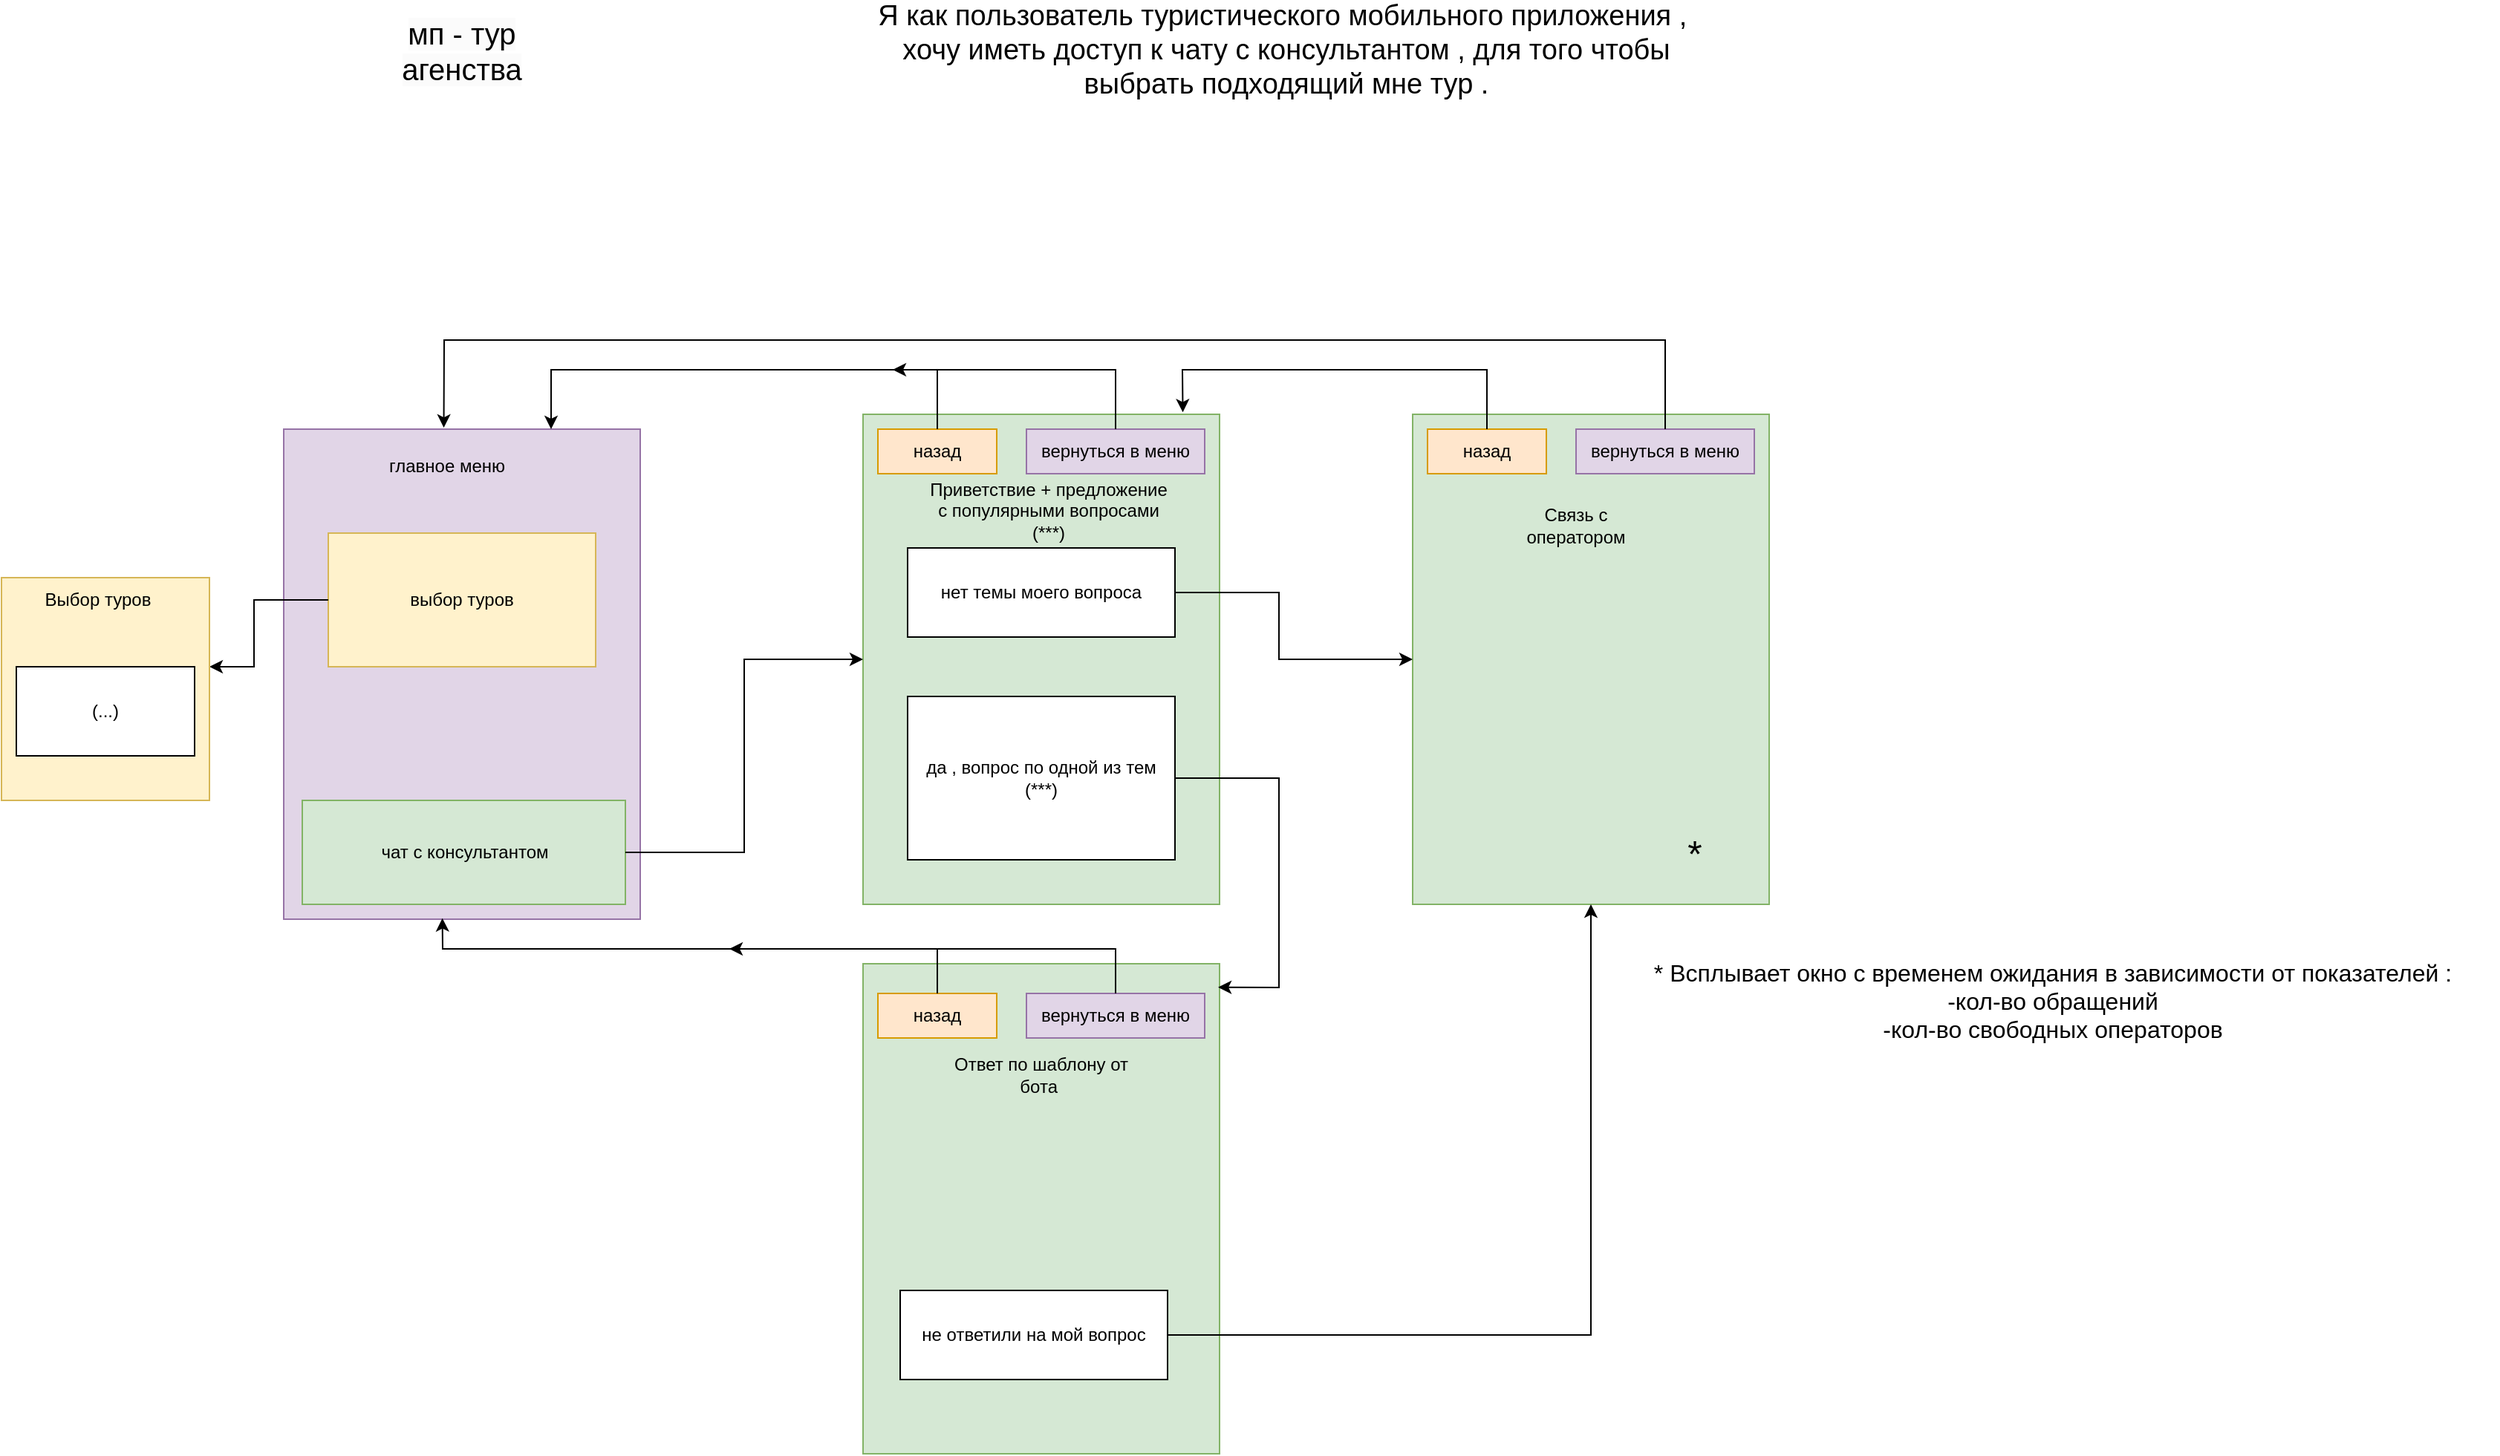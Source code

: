 <mxfile version="24.7.14">
  <diagram name="Страница — 1" id="Ma91BWil_ssSF-kNVNje">
    <mxGraphModel dx="2465" dy="913" grid="1" gridSize="10" guides="1" tooltips="1" connect="1" arrows="1" fold="1" page="1" pageScale="1" pageWidth="827" pageHeight="1169" math="0" shadow="0">
      <root>
        <mxCell id="0" />
        <mxCell id="1" parent="0" />
        <mxCell id="qpSAZJQmiiE4QWzmZC8Z-1" value="" style="rounded=0;whiteSpace=wrap;html=1;fillColor=#e1d5e7;strokeColor=#9673a6;" vertex="1" parent="1">
          <mxGeometry x="50" y="560" width="240" height="330" as="geometry" />
        </mxCell>
        <mxCell id="qpSAZJQmiiE4QWzmZC8Z-2" value="Я как пользователь туристического мобильного приложения ,&amp;nbsp;&#xa;хочу иметь доступ к чату с консультантом , для того чтобы выбрать подходящий мне тур ." style="text;html=1;align=center;verticalAlign=middle;whiteSpace=wrap;rounded=0;fontSize=19;" vertex="1" parent="1">
          <mxGeometry x="430" y="290" width="590" height="30" as="geometry" />
        </mxCell>
        <mxCell id="qpSAZJQmiiE4QWzmZC8Z-3" value="&lt;span style=&quot;color: rgb(0, 0, 0); font-family: Helvetica; font-size: 20px; font-style: normal; font-variant-ligatures: normal; font-variant-caps: normal; font-weight: 400; letter-spacing: normal; orphans: 2; text-align: center; text-indent: 0px; text-transform: none; widows: 2; word-spacing: 0px; -webkit-text-stroke-width: 0px; white-space: normal; background-color: rgb(251, 251, 251); text-decoration-thickness: initial; text-decoration-style: initial; text-decoration-color: initial; float: none; display: inline !important;&quot;&gt;мп - тур агенства&lt;/span&gt;" style="text;html=1;align=center;verticalAlign=middle;whiteSpace=wrap;rounded=0;fontSize=20;" vertex="1" parent="1">
          <mxGeometry x="140" y="290" width="60" height="30" as="geometry" />
        </mxCell>
        <mxCell id="qpSAZJQmiiE4QWzmZC8Z-5" value="" style="rounded=0;whiteSpace=wrap;html=1;fillColor=#d5e8d4;strokeColor=#82b366;" vertex="1" parent="1">
          <mxGeometry x="440" y="550" width="240" height="330" as="geometry" />
        </mxCell>
        <mxCell id="qpSAZJQmiiE4QWzmZC8Z-6" value="" style="rounded=0;whiteSpace=wrap;html=1;fillColor=#d5e8d4;strokeColor=#82b366;" vertex="1" parent="1">
          <mxGeometry x="810" y="550" width="240" height="330" as="geometry" />
        </mxCell>
        <mxCell id="qpSAZJQmiiE4QWzmZC8Z-7" value="назад" style="rounded=0;whiteSpace=wrap;html=1;fillColor=#ffe6cc;strokeColor=#d79b00;" vertex="1" parent="1">
          <mxGeometry x="450" y="560" width="80" height="30" as="geometry" />
        </mxCell>
        <mxCell id="qpSAZJQmiiE4QWzmZC8Z-8" value="назад" style="rounded=0;whiteSpace=wrap;html=1;fillColor=#ffe6cc;strokeColor=#d79b00;" vertex="1" parent="1">
          <mxGeometry x="820" y="560" width="80" height="30" as="geometry" />
        </mxCell>
        <mxCell id="qpSAZJQmiiE4QWzmZC8Z-9" value="вернуться в меню" style="rounded=0;whiteSpace=wrap;html=1;fillColor=#e1d5e7;strokeColor=#9673a6;" vertex="1" parent="1">
          <mxGeometry x="550" y="560" width="120" height="30" as="geometry" />
        </mxCell>
        <mxCell id="qpSAZJQmiiE4QWzmZC8Z-10" value="вернуться в меню" style="rounded=0;whiteSpace=wrap;html=1;fillColor=#e1d5e7;strokeColor=#9673a6;" vertex="1" parent="1">
          <mxGeometry x="920" y="560" width="120" height="30" as="geometry" />
        </mxCell>
        <mxCell id="qpSAZJQmiiE4QWzmZC8Z-12" value="" style="endArrow=classic;html=1;rounded=0;exitX=0.5;exitY=0;exitDx=0;exitDy=0;entryX=0.75;entryY=0;entryDx=0;entryDy=0;" edge="1" parent="1" source="qpSAZJQmiiE4QWzmZC8Z-7" target="qpSAZJQmiiE4QWzmZC8Z-1">
          <mxGeometry width="50" height="50" relative="1" as="geometry">
            <mxPoint x="530" y="740" as="sourcePoint" />
            <mxPoint x="580" y="690" as="targetPoint" />
            <Array as="points">
              <mxPoint x="490" y="520" />
              <mxPoint x="360" y="520" />
              <mxPoint x="230" y="520" />
            </Array>
          </mxGeometry>
        </mxCell>
        <mxCell id="qpSAZJQmiiE4QWzmZC8Z-13" value="" style="endArrow=classic;html=1;rounded=0;entryX=0.897;entryY=-0.004;entryDx=0;entryDy=0;exitX=0.5;exitY=0;exitDx=0;exitDy=0;entryPerimeter=0;" edge="1" parent="1" source="qpSAZJQmiiE4QWzmZC8Z-8" target="qpSAZJQmiiE4QWzmZC8Z-5">
          <mxGeometry width="50" height="50" relative="1" as="geometry">
            <mxPoint x="530" y="740" as="sourcePoint" />
            <mxPoint x="580" y="690" as="targetPoint" />
            <Array as="points">
              <mxPoint x="860" y="520" />
              <mxPoint x="655" y="520" />
            </Array>
          </mxGeometry>
        </mxCell>
        <mxCell id="qpSAZJQmiiE4QWzmZC8Z-14" value="главное меню" style="text;html=1;align=center;verticalAlign=middle;whiteSpace=wrap;rounded=0;" vertex="1" parent="1">
          <mxGeometry x="100" y="570" width="120" height="30" as="geometry" />
        </mxCell>
        <mxCell id="qpSAZJQmiiE4QWzmZC8Z-17" value="чат с консультантом" style="rounded=0;whiteSpace=wrap;html=1;fillColor=#d5e8d4;strokeColor=#82b366;" vertex="1" parent="1">
          <mxGeometry x="62.5" y="810" width="217.5" height="70" as="geometry" />
        </mxCell>
        <mxCell id="qpSAZJQmiiE4QWzmZC8Z-18" value="" style="endArrow=classic;html=1;rounded=0;exitX=1;exitY=0.5;exitDx=0;exitDy=0;entryX=0;entryY=0.5;entryDx=0;entryDy=0;" edge="1" parent="1" source="qpSAZJQmiiE4QWzmZC8Z-17" target="qpSAZJQmiiE4QWzmZC8Z-5">
          <mxGeometry width="50" height="50" relative="1" as="geometry">
            <mxPoint x="530" y="740" as="sourcePoint" />
            <mxPoint x="580" y="690" as="targetPoint" />
            <Array as="points">
              <mxPoint x="360" y="845" />
              <mxPoint x="360" y="715" />
            </Array>
          </mxGeometry>
        </mxCell>
        <mxCell id="qpSAZJQmiiE4QWzmZC8Z-19" value="" style="endArrow=classic;html=1;rounded=0;exitX=0.5;exitY=0;exitDx=0;exitDy=0;" edge="1" parent="1" source="qpSAZJQmiiE4QWzmZC8Z-9">
          <mxGeometry width="50" height="50" relative="1" as="geometry">
            <mxPoint x="370" y="700" as="sourcePoint" />
            <mxPoint x="460" y="520" as="targetPoint" />
            <Array as="points">
              <mxPoint x="610" y="520" />
            </Array>
          </mxGeometry>
        </mxCell>
        <mxCell id="qpSAZJQmiiE4QWzmZC8Z-20" value="" style="endArrow=classic;html=1;rounded=0;exitX=0.5;exitY=0;exitDx=0;exitDy=0;entryX=0.449;entryY=-0.003;entryDx=0;entryDy=0;entryPerimeter=0;" edge="1" parent="1" source="qpSAZJQmiiE4QWzmZC8Z-10" target="qpSAZJQmiiE4QWzmZC8Z-1">
          <mxGeometry width="50" height="50" relative="1" as="geometry">
            <mxPoint x="710" y="700" as="sourcePoint" />
            <mxPoint x="90" y="490" as="targetPoint" />
            <Array as="points">
              <mxPoint x="980" y="500" />
              <mxPoint x="158" y="500" />
            </Array>
          </mxGeometry>
        </mxCell>
        <mxCell id="qpSAZJQmiiE4QWzmZC8Z-22" value="да , вопрос по одной из тем (***)" style="rounded=0;whiteSpace=wrap;html=1;" vertex="1" parent="1">
          <mxGeometry x="470" y="740" width="180" height="110" as="geometry" />
        </mxCell>
        <mxCell id="qpSAZJQmiiE4QWzmZC8Z-24" value="Связь с оператором" style="text;html=1;align=center;verticalAlign=middle;whiteSpace=wrap;rounded=0;" vertex="1" parent="1">
          <mxGeometry x="880" y="610" width="80" height="30" as="geometry" />
        </mxCell>
        <mxCell id="qpSAZJQmiiE4QWzmZC8Z-25" value="нет темы моего вопроса" style="rounded=0;whiteSpace=wrap;html=1;" vertex="1" parent="1">
          <mxGeometry x="470" y="640" width="180" height="60" as="geometry" />
        </mxCell>
        <mxCell id="qpSAZJQmiiE4QWzmZC8Z-26" value="" style="endArrow=classic;html=1;rounded=0;entryX=0;entryY=0.5;entryDx=0;entryDy=0;exitX=1;exitY=0.5;exitDx=0;exitDy=0;" edge="1" parent="1" source="qpSAZJQmiiE4QWzmZC8Z-25" target="qpSAZJQmiiE4QWzmZC8Z-6">
          <mxGeometry width="50" height="50" relative="1" as="geometry">
            <mxPoint x="620" y="780" as="sourcePoint" />
            <mxPoint x="670" y="730" as="targetPoint" />
            <Array as="points">
              <mxPoint x="720" y="670" />
              <mxPoint x="720" y="715" />
            </Array>
          </mxGeometry>
        </mxCell>
        <mxCell id="qpSAZJQmiiE4QWzmZC8Z-27" value="" style="rounded=0;whiteSpace=wrap;html=1;fillColor=#d5e8d4;strokeColor=#82b366;" vertex="1" parent="1">
          <mxGeometry x="440" y="920" width="240" height="330" as="geometry" />
        </mxCell>
        <mxCell id="qpSAZJQmiiE4QWzmZC8Z-28" value="Ответ по шаблону от бота&amp;nbsp;" style="text;html=1;align=center;verticalAlign=middle;whiteSpace=wrap;rounded=0;" vertex="1" parent="1">
          <mxGeometry x="485" y="980" width="150" height="30" as="geometry" />
        </mxCell>
        <mxCell id="qpSAZJQmiiE4QWzmZC8Z-29" value="не ответили на мой вопрос" style="rounded=0;whiteSpace=wrap;html=1;" vertex="1" parent="1">
          <mxGeometry x="465" y="1140" width="180" height="60" as="geometry" />
        </mxCell>
        <mxCell id="qpSAZJQmiiE4QWzmZC8Z-31" value="" style="endArrow=classic;html=1;rounded=0;entryX=0.5;entryY=1;entryDx=0;entryDy=0;exitX=1;exitY=0.5;exitDx=0;exitDy=0;" edge="1" parent="1" source="qpSAZJQmiiE4QWzmZC8Z-29" target="qpSAZJQmiiE4QWzmZC8Z-6">
          <mxGeometry width="50" height="50" relative="1" as="geometry">
            <mxPoint x="450" y="960" as="sourcePoint" />
            <mxPoint x="500" y="910" as="targetPoint" />
            <Array as="points">
              <mxPoint x="930" y="1170" />
            </Array>
          </mxGeometry>
        </mxCell>
        <mxCell id="qpSAZJQmiiE4QWzmZC8Z-33" value="назад" style="rounded=0;whiteSpace=wrap;html=1;fillColor=#ffe6cc;strokeColor=#d79b00;" vertex="1" parent="1">
          <mxGeometry x="450" y="940" width="80" height="30" as="geometry" />
        </mxCell>
        <mxCell id="qpSAZJQmiiE4QWzmZC8Z-34" value="вернуться в меню" style="rounded=0;whiteSpace=wrap;html=1;fillColor=#e1d5e7;strokeColor=#9673a6;" vertex="1" parent="1">
          <mxGeometry x="550" y="940" width="120" height="30" as="geometry" />
        </mxCell>
        <mxCell id="qpSAZJQmiiE4QWzmZC8Z-36" value="выбор туров" style="rounded=0;whiteSpace=wrap;html=1;fillColor=#fff2cc;strokeColor=#d6b656;" vertex="1" parent="1">
          <mxGeometry x="80" y="630" width="180" height="90" as="geometry" />
        </mxCell>
        <mxCell id="qpSAZJQmiiE4QWzmZC8Z-38" value="" style="endArrow=classic;html=1;rounded=0;entryX=1;entryY=0.5;entryDx=0;entryDy=0;exitX=0;exitY=0.5;exitDx=0;exitDy=0;" edge="1" parent="1" source="qpSAZJQmiiE4QWzmZC8Z-36">
          <mxGeometry width="50" height="50" relative="1" as="geometry">
            <mxPoint x="150" y="910" as="sourcePoint" />
            <mxPoint y="720" as="targetPoint" />
            <Array as="points">
              <mxPoint x="30" y="675" />
              <mxPoint x="30" y="720" />
            </Array>
          </mxGeometry>
        </mxCell>
        <mxCell id="qpSAZJQmiiE4QWzmZC8Z-47" value="" style="rounded=0;whiteSpace=wrap;html=1;fillColor=#fff2cc;strokeColor=#d6b656;" vertex="1" parent="1">
          <mxGeometry x="-140" y="660" width="140" height="150" as="geometry" />
        </mxCell>
        <mxCell id="qpSAZJQmiiE4QWzmZC8Z-48" value="Выбор туров" style="text;html=1;align=center;verticalAlign=middle;whiteSpace=wrap;rounded=0;" vertex="1" parent="1">
          <mxGeometry x="-120" y="660" width="90" height="30" as="geometry" />
        </mxCell>
        <mxCell id="qpSAZJQmiiE4QWzmZC8Z-50" value="(...)" style="rounded=0;whiteSpace=wrap;html=1;" vertex="1" parent="1">
          <mxGeometry x="-130" y="720" width="120" height="60" as="geometry" />
        </mxCell>
        <mxCell id="qpSAZJQmiiE4QWzmZC8Z-51" value="" style="endArrow=classic;html=1;rounded=0;exitX=0.5;exitY=0;exitDx=0;exitDy=0;entryX=0.445;entryY=0.998;entryDx=0;entryDy=0;entryPerimeter=0;" edge="1" parent="1" source="qpSAZJQmiiE4QWzmZC8Z-33" target="qpSAZJQmiiE4QWzmZC8Z-1">
          <mxGeometry width="50" height="50" relative="1" as="geometry">
            <mxPoint x="580" y="880" as="sourcePoint" />
            <mxPoint x="157" y="894" as="targetPoint" />
            <Array as="points">
              <mxPoint x="490" y="910" />
              <mxPoint x="157" y="910" />
            </Array>
          </mxGeometry>
        </mxCell>
        <mxCell id="qpSAZJQmiiE4QWzmZC8Z-53" value="" style="endArrow=classic;html=1;rounded=0;exitX=0.5;exitY=0;exitDx=0;exitDy=0;" edge="1" parent="1" source="qpSAZJQmiiE4QWzmZC8Z-34">
          <mxGeometry width="50" height="50" relative="1" as="geometry">
            <mxPoint x="460" y="920" as="sourcePoint" />
            <mxPoint x="350" y="910" as="targetPoint" />
            <Array as="points">
              <mxPoint x="610" y="910" />
            </Array>
          </mxGeometry>
        </mxCell>
        <mxCell id="qpSAZJQmiiE4QWzmZC8Z-54" value="&lt;font style=&quot;font-size: 16px;&quot;&gt;* Всплывает окно с временем ожидания в зависимости от показателей : &lt;br&gt;-кол-во обращений&lt;br&gt;-кол-во свободных операторов&lt;/font&gt;" style="text;html=1;align=center;verticalAlign=middle;whiteSpace=wrap;rounded=0;" vertex="1" parent="1">
          <mxGeometry x="941" y="750" width="600" height="390" as="geometry" />
        </mxCell>
        <mxCell id="qpSAZJQmiiE4QWzmZC8Z-57" value="&lt;font style=&quot;font-size: 25px;&quot;&gt;*&lt;/font&gt;" style="text;html=1;align=center;verticalAlign=middle;whiteSpace=wrap;rounded=0;" vertex="1" parent="1">
          <mxGeometry x="970" y="830" width="60" height="30" as="geometry" />
        </mxCell>
        <mxCell id="qpSAZJQmiiE4QWzmZC8Z-58" value="" style="endArrow=classic;html=1;rounded=0;entryX=0.996;entryY=0.048;entryDx=0;entryDy=0;entryPerimeter=0;exitX=1;exitY=0.5;exitDx=0;exitDy=0;" edge="1" parent="1" source="qpSAZJQmiiE4QWzmZC8Z-22" target="qpSAZJQmiiE4QWzmZC8Z-27">
          <mxGeometry width="50" height="50" relative="1" as="geometry">
            <mxPoint x="620" y="910" as="sourcePoint" />
            <mxPoint x="670" y="860" as="targetPoint" />
            <Array as="points">
              <mxPoint x="720" y="795" />
              <mxPoint x="720" y="936" />
            </Array>
          </mxGeometry>
        </mxCell>
        <mxCell id="qpSAZJQmiiE4QWzmZC8Z-59" value="Приветствие + предложение с популярными вопросами (***)" style="text;html=1;align=center;verticalAlign=middle;whiteSpace=wrap;rounded=0;" vertex="1" parent="1">
          <mxGeometry x="480" y="600" width="170" height="30" as="geometry" />
        </mxCell>
      </root>
    </mxGraphModel>
  </diagram>
</mxfile>
